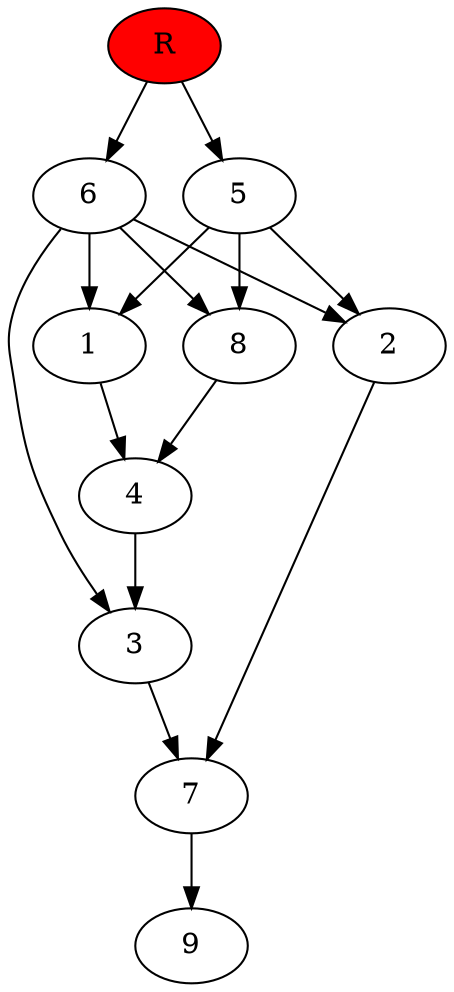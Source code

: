 digraph prb39845 {
	1
	2
	3
	4
	5
	6
	7
	8
	R [fillcolor="#ff0000" style=filled]
	1 -> 4
	2 -> 7
	3 -> 7
	4 -> 3
	5 -> 1
	5 -> 2
	5 -> 8
	6 -> 1
	6 -> 2
	6 -> 3
	6 -> 8
	7 -> 9
	8 -> 4
	R -> 5
	R -> 6
}
